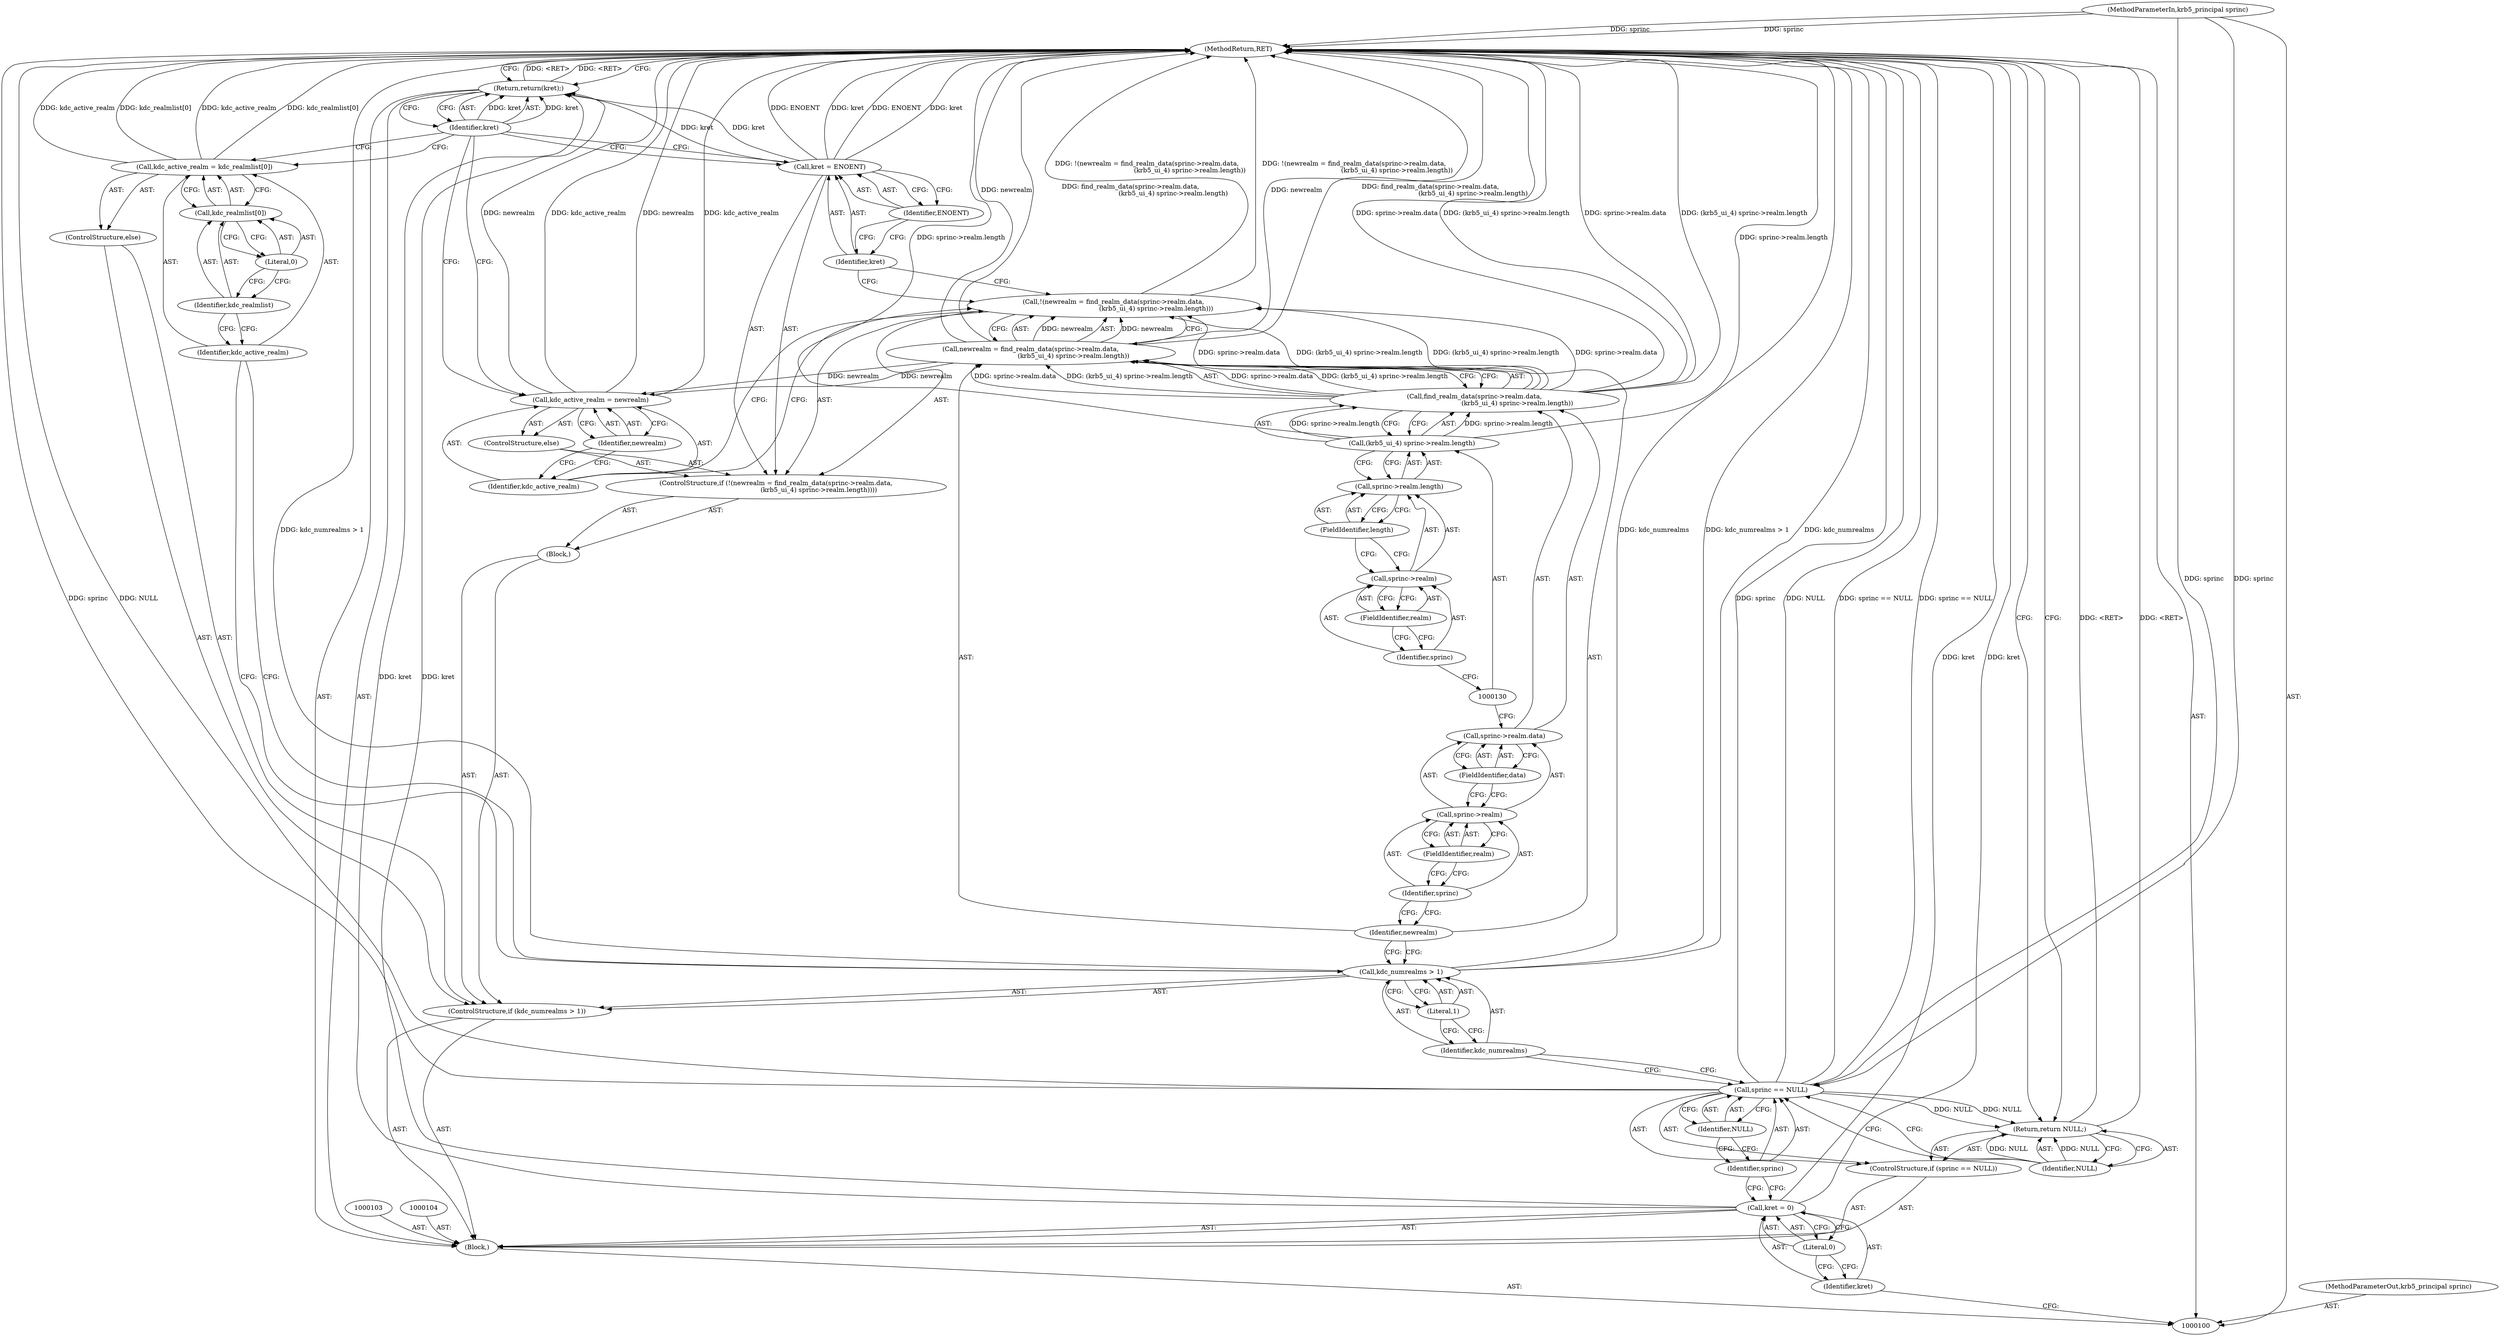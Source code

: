 digraph "0_krb5_c2ccf4197f697c4ff143b8a786acdd875e70a89d" {
"1000151" [label="(MethodReturn,RET)"];
"1000101" [label="(MethodParameterIn,krb5_principal sprinc)"];
"1000203" [label="(MethodParameterOut,krb5_principal sprinc)"];
"1000117" [label="(Literal,1)"];
"1000118" [label="(Block,)"];
"1000114" [label="(ControlStructure,if (kdc_numrealms > 1))"];
"1000115" [label="(Call,kdc_numrealms > 1)"];
"1000116" [label="(Identifier,kdc_numrealms)"];
"1000120" [label="(Call,!(newrealm = find_realm_data(sprinc->realm.data,\n                                          (krb5_ui_4) sprinc->realm.length)))"];
"1000121" [label="(Call,newrealm = find_realm_data(sprinc->realm.data,\n                                          (krb5_ui_4) sprinc->realm.length))"];
"1000122" [label="(Identifier,newrealm)"];
"1000123" [label="(Call,find_realm_data(sprinc->realm.data,\n                                          (krb5_ui_4) sprinc->realm.length))"];
"1000124" [label="(Call,sprinc->realm.data)"];
"1000125" [label="(Call,sprinc->realm)"];
"1000126" [label="(Identifier,sprinc)"];
"1000127" [label="(FieldIdentifier,realm)"];
"1000128" [label="(FieldIdentifier,data)"];
"1000119" [label="(ControlStructure,if (!(newrealm = find_realm_data(sprinc->realm.data,\n                                          (krb5_ui_4) sprinc->realm.length))))"];
"1000129" [label="(Call,(krb5_ui_4) sprinc->realm.length)"];
"1000131" [label="(Call,sprinc->realm.length)"];
"1000132" [label="(Call,sprinc->realm)"];
"1000133" [label="(Identifier,sprinc)"];
"1000134" [label="(FieldIdentifier,realm)"];
"1000135" [label="(FieldIdentifier,length)"];
"1000136" [label="(Call,kret = ENOENT)"];
"1000137" [label="(Identifier,kret)"];
"1000138" [label="(Identifier,ENOENT)"];
"1000139" [label="(ControlStructure,else)"];
"1000140" [label="(Call,kdc_active_realm = newrealm)"];
"1000141" [label="(Identifier,kdc_active_realm)"];
"1000142" [label="(Identifier,newrealm)"];
"1000143" [label="(ControlStructure,else)"];
"1000146" [label="(Call,kdc_realmlist[0])"];
"1000147" [label="(Identifier,kdc_realmlist)"];
"1000148" [label="(Literal,0)"];
"1000144" [label="(Call,kdc_active_realm = kdc_realmlist[0])"];
"1000145" [label="(Identifier,kdc_active_realm)"];
"1000150" [label="(Identifier,kret)"];
"1000149" [label="(Return,return(kret);)"];
"1000102" [label="(Block,)"];
"1000107" [label="(Literal,0)"];
"1000105" [label="(Call,kret = 0)"];
"1000106" [label="(Identifier,kret)"];
"1000111" [label="(Identifier,NULL)"];
"1000108" [label="(ControlStructure,if (sprinc == NULL))"];
"1000109" [label="(Call,sprinc == NULL)"];
"1000110" [label="(Identifier,sprinc)"];
"1000113" [label="(Identifier,NULL)"];
"1000112" [label="(Return,return NULL;)"];
"1000151" -> "1000100"  [label="AST: "];
"1000151" -> "1000112"  [label="CFG: "];
"1000151" -> "1000149"  [label="CFG: "];
"1000149" -> "1000151"  [label="DDG: <RET>"];
"1000112" -> "1000151"  [label="DDG: <RET>"];
"1000140" -> "1000151"  [label="DDG: newrealm"];
"1000140" -> "1000151"  [label="DDG: kdc_active_realm"];
"1000136" -> "1000151"  [label="DDG: ENOENT"];
"1000136" -> "1000151"  [label="DDG: kret"];
"1000144" -> "1000151"  [label="DDG: kdc_realmlist[0]"];
"1000144" -> "1000151"  [label="DDG: kdc_active_realm"];
"1000121" -> "1000151"  [label="DDG: find_realm_data(sprinc->realm.data,\n                                          (krb5_ui_4) sprinc->realm.length)"];
"1000121" -> "1000151"  [label="DDG: newrealm"];
"1000123" -> "1000151"  [label="DDG: (krb5_ui_4) sprinc->realm.length"];
"1000123" -> "1000151"  [label="DDG: sprinc->realm.data"];
"1000115" -> "1000151"  [label="DDG: kdc_numrealms > 1"];
"1000115" -> "1000151"  [label="DDG: kdc_numrealms"];
"1000101" -> "1000151"  [label="DDG: sprinc"];
"1000109" -> "1000151"  [label="DDG: sprinc"];
"1000109" -> "1000151"  [label="DDG: NULL"];
"1000109" -> "1000151"  [label="DDG: sprinc == NULL"];
"1000120" -> "1000151"  [label="DDG: !(newrealm = find_realm_data(sprinc->realm.data,\n                                          (krb5_ui_4) sprinc->realm.length))"];
"1000105" -> "1000151"  [label="DDG: kret"];
"1000129" -> "1000151"  [label="DDG: sprinc->realm.length"];
"1000101" -> "1000100"  [label="AST: "];
"1000101" -> "1000151"  [label="DDG: sprinc"];
"1000101" -> "1000109"  [label="DDG: sprinc"];
"1000203" -> "1000100"  [label="AST: "];
"1000117" -> "1000115"  [label="AST: "];
"1000117" -> "1000116"  [label="CFG: "];
"1000115" -> "1000117"  [label="CFG: "];
"1000118" -> "1000114"  [label="AST: "];
"1000119" -> "1000118"  [label="AST: "];
"1000114" -> "1000102"  [label="AST: "];
"1000115" -> "1000114"  [label="AST: "];
"1000118" -> "1000114"  [label="AST: "];
"1000143" -> "1000114"  [label="AST: "];
"1000115" -> "1000114"  [label="AST: "];
"1000115" -> "1000117"  [label="CFG: "];
"1000116" -> "1000115"  [label="AST: "];
"1000117" -> "1000115"  [label="AST: "];
"1000122" -> "1000115"  [label="CFG: "];
"1000145" -> "1000115"  [label="CFG: "];
"1000115" -> "1000151"  [label="DDG: kdc_numrealms > 1"];
"1000115" -> "1000151"  [label="DDG: kdc_numrealms"];
"1000116" -> "1000115"  [label="AST: "];
"1000116" -> "1000109"  [label="CFG: "];
"1000117" -> "1000116"  [label="CFG: "];
"1000120" -> "1000119"  [label="AST: "];
"1000120" -> "1000121"  [label="CFG: "];
"1000121" -> "1000120"  [label="AST: "];
"1000137" -> "1000120"  [label="CFG: "];
"1000141" -> "1000120"  [label="CFG: "];
"1000120" -> "1000151"  [label="DDG: !(newrealm = find_realm_data(sprinc->realm.data,\n                                          (krb5_ui_4) sprinc->realm.length))"];
"1000121" -> "1000120"  [label="DDG: newrealm"];
"1000123" -> "1000120"  [label="DDG: sprinc->realm.data"];
"1000123" -> "1000120"  [label="DDG: (krb5_ui_4) sprinc->realm.length"];
"1000121" -> "1000120"  [label="AST: "];
"1000121" -> "1000123"  [label="CFG: "];
"1000122" -> "1000121"  [label="AST: "];
"1000123" -> "1000121"  [label="AST: "];
"1000120" -> "1000121"  [label="CFG: "];
"1000121" -> "1000151"  [label="DDG: find_realm_data(sprinc->realm.data,\n                                          (krb5_ui_4) sprinc->realm.length)"];
"1000121" -> "1000151"  [label="DDG: newrealm"];
"1000121" -> "1000120"  [label="DDG: newrealm"];
"1000123" -> "1000121"  [label="DDG: sprinc->realm.data"];
"1000123" -> "1000121"  [label="DDG: (krb5_ui_4) sprinc->realm.length"];
"1000121" -> "1000140"  [label="DDG: newrealm"];
"1000122" -> "1000121"  [label="AST: "];
"1000122" -> "1000115"  [label="CFG: "];
"1000126" -> "1000122"  [label="CFG: "];
"1000123" -> "1000121"  [label="AST: "];
"1000123" -> "1000129"  [label="CFG: "];
"1000124" -> "1000123"  [label="AST: "];
"1000129" -> "1000123"  [label="AST: "];
"1000121" -> "1000123"  [label="CFG: "];
"1000123" -> "1000151"  [label="DDG: (krb5_ui_4) sprinc->realm.length"];
"1000123" -> "1000151"  [label="DDG: sprinc->realm.data"];
"1000123" -> "1000120"  [label="DDG: sprinc->realm.data"];
"1000123" -> "1000120"  [label="DDG: (krb5_ui_4) sprinc->realm.length"];
"1000123" -> "1000121"  [label="DDG: sprinc->realm.data"];
"1000123" -> "1000121"  [label="DDG: (krb5_ui_4) sprinc->realm.length"];
"1000129" -> "1000123"  [label="DDG: sprinc->realm.length"];
"1000124" -> "1000123"  [label="AST: "];
"1000124" -> "1000128"  [label="CFG: "];
"1000125" -> "1000124"  [label="AST: "];
"1000128" -> "1000124"  [label="AST: "];
"1000130" -> "1000124"  [label="CFG: "];
"1000125" -> "1000124"  [label="AST: "];
"1000125" -> "1000127"  [label="CFG: "];
"1000126" -> "1000125"  [label="AST: "];
"1000127" -> "1000125"  [label="AST: "];
"1000128" -> "1000125"  [label="CFG: "];
"1000126" -> "1000125"  [label="AST: "];
"1000126" -> "1000122"  [label="CFG: "];
"1000127" -> "1000126"  [label="CFG: "];
"1000127" -> "1000125"  [label="AST: "];
"1000127" -> "1000126"  [label="CFG: "];
"1000125" -> "1000127"  [label="CFG: "];
"1000128" -> "1000124"  [label="AST: "];
"1000128" -> "1000125"  [label="CFG: "];
"1000124" -> "1000128"  [label="CFG: "];
"1000119" -> "1000118"  [label="AST: "];
"1000120" -> "1000119"  [label="AST: "];
"1000136" -> "1000119"  [label="AST: "];
"1000139" -> "1000119"  [label="AST: "];
"1000129" -> "1000123"  [label="AST: "];
"1000129" -> "1000131"  [label="CFG: "];
"1000130" -> "1000129"  [label="AST: "];
"1000131" -> "1000129"  [label="AST: "];
"1000123" -> "1000129"  [label="CFG: "];
"1000129" -> "1000151"  [label="DDG: sprinc->realm.length"];
"1000129" -> "1000123"  [label="DDG: sprinc->realm.length"];
"1000131" -> "1000129"  [label="AST: "];
"1000131" -> "1000135"  [label="CFG: "];
"1000132" -> "1000131"  [label="AST: "];
"1000135" -> "1000131"  [label="AST: "];
"1000129" -> "1000131"  [label="CFG: "];
"1000132" -> "1000131"  [label="AST: "];
"1000132" -> "1000134"  [label="CFG: "];
"1000133" -> "1000132"  [label="AST: "];
"1000134" -> "1000132"  [label="AST: "];
"1000135" -> "1000132"  [label="CFG: "];
"1000133" -> "1000132"  [label="AST: "];
"1000133" -> "1000130"  [label="CFG: "];
"1000134" -> "1000133"  [label="CFG: "];
"1000134" -> "1000132"  [label="AST: "];
"1000134" -> "1000133"  [label="CFG: "];
"1000132" -> "1000134"  [label="CFG: "];
"1000135" -> "1000131"  [label="AST: "];
"1000135" -> "1000132"  [label="CFG: "];
"1000131" -> "1000135"  [label="CFG: "];
"1000136" -> "1000119"  [label="AST: "];
"1000136" -> "1000138"  [label="CFG: "];
"1000137" -> "1000136"  [label="AST: "];
"1000138" -> "1000136"  [label="AST: "];
"1000150" -> "1000136"  [label="CFG: "];
"1000136" -> "1000151"  [label="DDG: ENOENT"];
"1000136" -> "1000151"  [label="DDG: kret"];
"1000136" -> "1000149"  [label="DDG: kret"];
"1000137" -> "1000136"  [label="AST: "];
"1000137" -> "1000120"  [label="CFG: "];
"1000138" -> "1000137"  [label="CFG: "];
"1000138" -> "1000136"  [label="AST: "];
"1000138" -> "1000137"  [label="CFG: "];
"1000136" -> "1000138"  [label="CFG: "];
"1000139" -> "1000119"  [label="AST: "];
"1000140" -> "1000139"  [label="AST: "];
"1000140" -> "1000139"  [label="AST: "];
"1000140" -> "1000142"  [label="CFG: "];
"1000141" -> "1000140"  [label="AST: "];
"1000142" -> "1000140"  [label="AST: "];
"1000150" -> "1000140"  [label="CFG: "];
"1000140" -> "1000151"  [label="DDG: newrealm"];
"1000140" -> "1000151"  [label="DDG: kdc_active_realm"];
"1000121" -> "1000140"  [label="DDG: newrealm"];
"1000141" -> "1000140"  [label="AST: "];
"1000141" -> "1000120"  [label="CFG: "];
"1000142" -> "1000141"  [label="CFG: "];
"1000142" -> "1000140"  [label="AST: "];
"1000142" -> "1000141"  [label="CFG: "];
"1000140" -> "1000142"  [label="CFG: "];
"1000143" -> "1000114"  [label="AST: "];
"1000144" -> "1000143"  [label="AST: "];
"1000146" -> "1000144"  [label="AST: "];
"1000146" -> "1000148"  [label="CFG: "];
"1000147" -> "1000146"  [label="AST: "];
"1000148" -> "1000146"  [label="AST: "];
"1000144" -> "1000146"  [label="CFG: "];
"1000147" -> "1000146"  [label="AST: "];
"1000147" -> "1000145"  [label="CFG: "];
"1000148" -> "1000147"  [label="CFG: "];
"1000148" -> "1000146"  [label="AST: "];
"1000148" -> "1000147"  [label="CFG: "];
"1000146" -> "1000148"  [label="CFG: "];
"1000144" -> "1000143"  [label="AST: "];
"1000144" -> "1000146"  [label="CFG: "];
"1000145" -> "1000144"  [label="AST: "];
"1000146" -> "1000144"  [label="AST: "];
"1000150" -> "1000144"  [label="CFG: "];
"1000144" -> "1000151"  [label="DDG: kdc_realmlist[0]"];
"1000144" -> "1000151"  [label="DDG: kdc_active_realm"];
"1000145" -> "1000144"  [label="AST: "];
"1000145" -> "1000115"  [label="CFG: "];
"1000147" -> "1000145"  [label="CFG: "];
"1000150" -> "1000149"  [label="AST: "];
"1000150" -> "1000136"  [label="CFG: "];
"1000150" -> "1000140"  [label="CFG: "];
"1000150" -> "1000144"  [label="CFG: "];
"1000149" -> "1000150"  [label="CFG: "];
"1000150" -> "1000149"  [label="DDG: kret"];
"1000149" -> "1000102"  [label="AST: "];
"1000149" -> "1000150"  [label="CFG: "];
"1000150" -> "1000149"  [label="AST: "];
"1000151" -> "1000149"  [label="CFG: "];
"1000149" -> "1000151"  [label="DDG: <RET>"];
"1000150" -> "1000149"  [label="DDG: kret"];
"1000136" -> "1000149"  [label="DDG: kret"];
"1000105" -> "1000149"  [label="DDG: kret"];
"1000102" -> "1000100"  [label="AST: "];
"1000103" -> "1000102"  [label="AST: "];
"1000104" -> "1000102"  [label="AST: "];
"1000105" -> "1000102"  [label="AST: "];
"1000108" -> "1000102"  [label="AST: "];
"1000114" -> "1000102"  [label="AST: "];
"1000149" -> "1000102"  [label="AST: "];
"1000107" -> "1000105"  [label="AST: "];
"1000107" -> "1000106"  [label="CFG: "];
"1000105" -> "1000107"  [label="CFG: "];
"1000105" -> "1000102"  [label="AST: "];
"1000105" -> "1000107"  [label="CFG: "];
"1000106" -> "1000105"  [label="AST: "];
"1000107" -> "1000105"  [label="AST: "];
"1000110" -> "1000105"  [label="CFG: "];
"1000105" -> "1000151"  [label="DDG: kret"];
"1000105" -> "1000149"  [label="DDG: kret"];
"1000106" -> "1000105"  [label="AST: "];
"1000106" -> "1000100"  [label="CFG: "];
"1000107" -> "1000106"  [label="CFG: "];
"1000111" -> "1000109"  [label="AST: "];
"1000111" -> "1000110"  [label="CFG: "];
"1000109" -> "1000111"  [label="CFG: "];
"1000108" -> "1000102"  [label="AST: "];
"1000109" -> "1000108"  [label="AST: "];
"1000112" -> "1000108"  [label="AST: "];
"1000109" -> "1000108"  [label="AST: "];
"1000109" -> "1000111"  [label="CFG: "];
"1000110" -> "1000109"  [label="AST: "];
"1000111" -> "1000109"  [label="AST: "];
"1000113" -> "1000109"  [label="CFG: "];
"1000116" -> "1000109"  [label="CFG: "];
"1000109" -> "1000151"  [label="DDG: sprinc"];
"1000109" -> "1000151"  [label="DDG: NULL"];
"1000109" -> "1000151"  [label="DDG: sprinc == NULL"];
"1000101" -> "1000109"  [label="DDG: sprinc"];
"1000109" -> "1000112"  [label="DDG: NULL"];
"1000110" -> "1000109"  [label="AST: "];
"1000110" -> "1000105"  [label="CFG: "];
"1000111" -> "1000110"  [label="CFG: "];
"1000113" -> "1000112"  [label="AST: "];
"1000113" -> "1000109"  [label="CFG: "];
"1000112" -> "1000113"  [label="CFG: "];
"1000113" -> "1000112"  [label="DDG: NULL"];
"1000112" -> "1000108"  [label="AST: "];
"1000112" -> "1000113"  [label="CFG: "];
"1000113" -> "1000112"  [label="AST: "];
"1000151" -> "1000112"  [label="CFG: "];
"1000112" -> "1000151"  [label="DDG: <RET>"];
"1000113" -> "1000112"  [label="DDG: NULL"];
"1000109" -> "1000112"  [label="DDG: NULL"];
}

